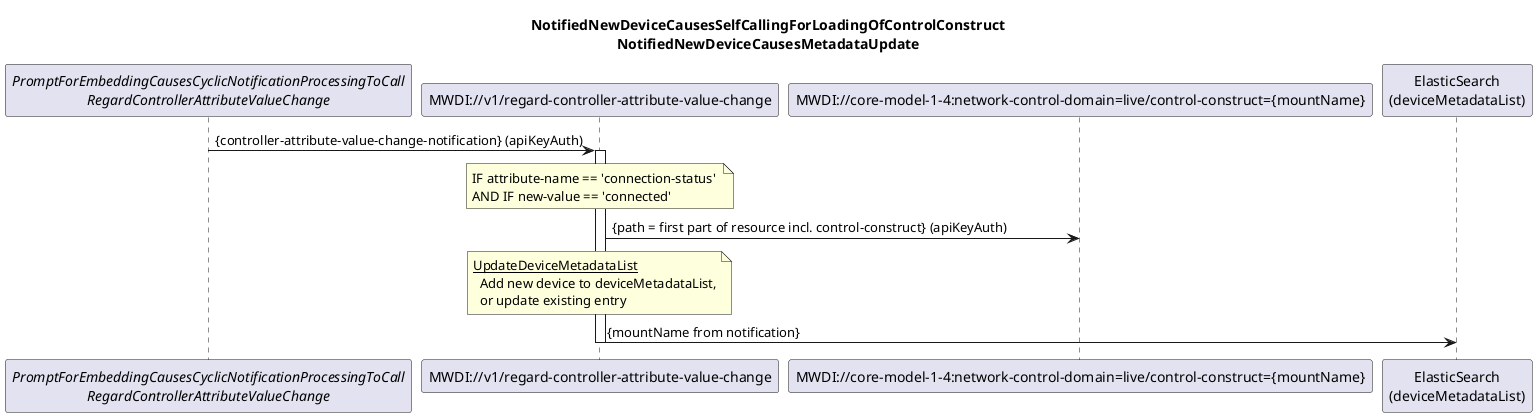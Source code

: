@startuml 020_NotificationBasedDeviceListSyncAddUpdate
skinparam responseMessageBelowArrow true

title  
  NotifiedNewDeviceCausesSelfCallingForLoadingOfControlConstruct
  NotifiedNewDeviceCausesMetadataUpdate
end title

participant "<i>PromptForEmbeddingCausesCyclicNotificationProcessingToCall</i>\n<i>RegardControllerAttributeValueChange</i>" as init
participant "MWDI://v1/regard-controller-attribute-value-change" as regardNewDevice
participant "MWDI://core-model-1-4:network-control-domain=live/control-construct={mountName}" as liveControlConstruct
participant "ElasticSearch\n(deviceMetadataList)" as es

init -> regardNewDevice: {controller-attribute-value-change-notification} (apiKeyAuth)
activate regardNewDevice

note over regardNewDevice
IF attribute-name == 'connection-status' 
AND IF new-value == 'connected'
end note

regardNewDevice -> liveControlConstruct: {path = first part of resource incl. control-construct} (apiKeyAuth)

note over regardNewDevice
  <u>UpdateDeviceMetadataList</u>
    Add new device to deviceMetadataList,
    or update existing entry
end note
regardNewDevice -> es: {mountName from notification}

deactivate regardNewDevice

@enduml